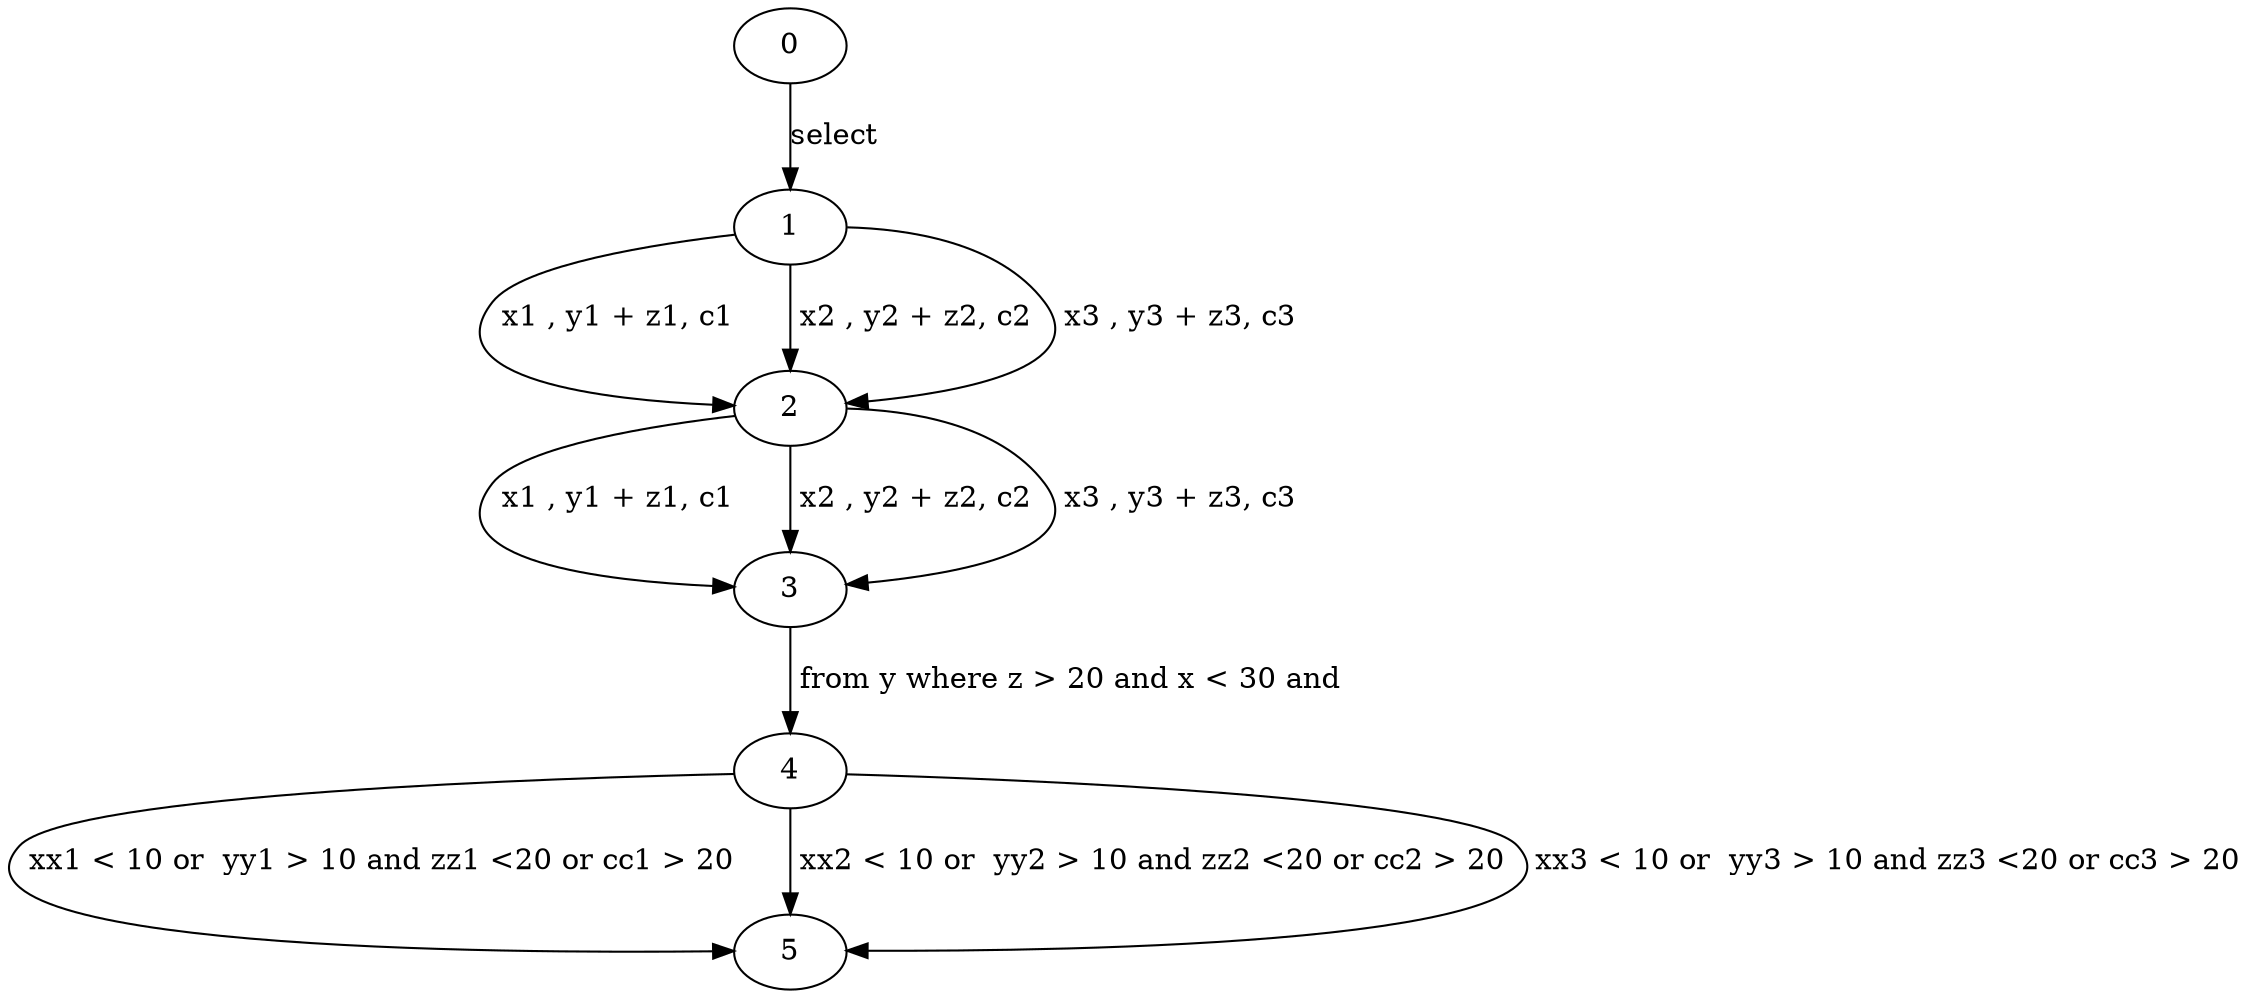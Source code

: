digraph g{0;
1;
2;
3;
4;
5;
0 -> 1 [ label="select "];
1 -> 2 [ label=" x1 , y1 + z1, c1 "];
1 -> 2 [ label=" x2 , y2 + z2, c2 "];
1 -> 2 [ label=" x3 , y3 + z3, c3 "];
2 -> 3 [ label=" x1 , y1 + z1, c1 "];
2 -> 3 [ label=" x2 , y2 + z2, c2 "];
2 -> 3 [ label=" x3 , y3 + z3, c3 "];
3 -> 4 [ label=" from y where z > 20 and x < 30 and"];
4 -> 5 [ label=" xx1 < 10 or  yy1 > 10 and zz1 <20 or cc1 > 20 "];
4 -> 5 [ label=" xx2 < 10 or  yy2 > 10 and zz2 <20 or cc2 > 20 "];
4 -> 5 [ label=" xx3 < 10 or  yy3 > 10 and zz3 <20 or cc3 > 20 "];
}
